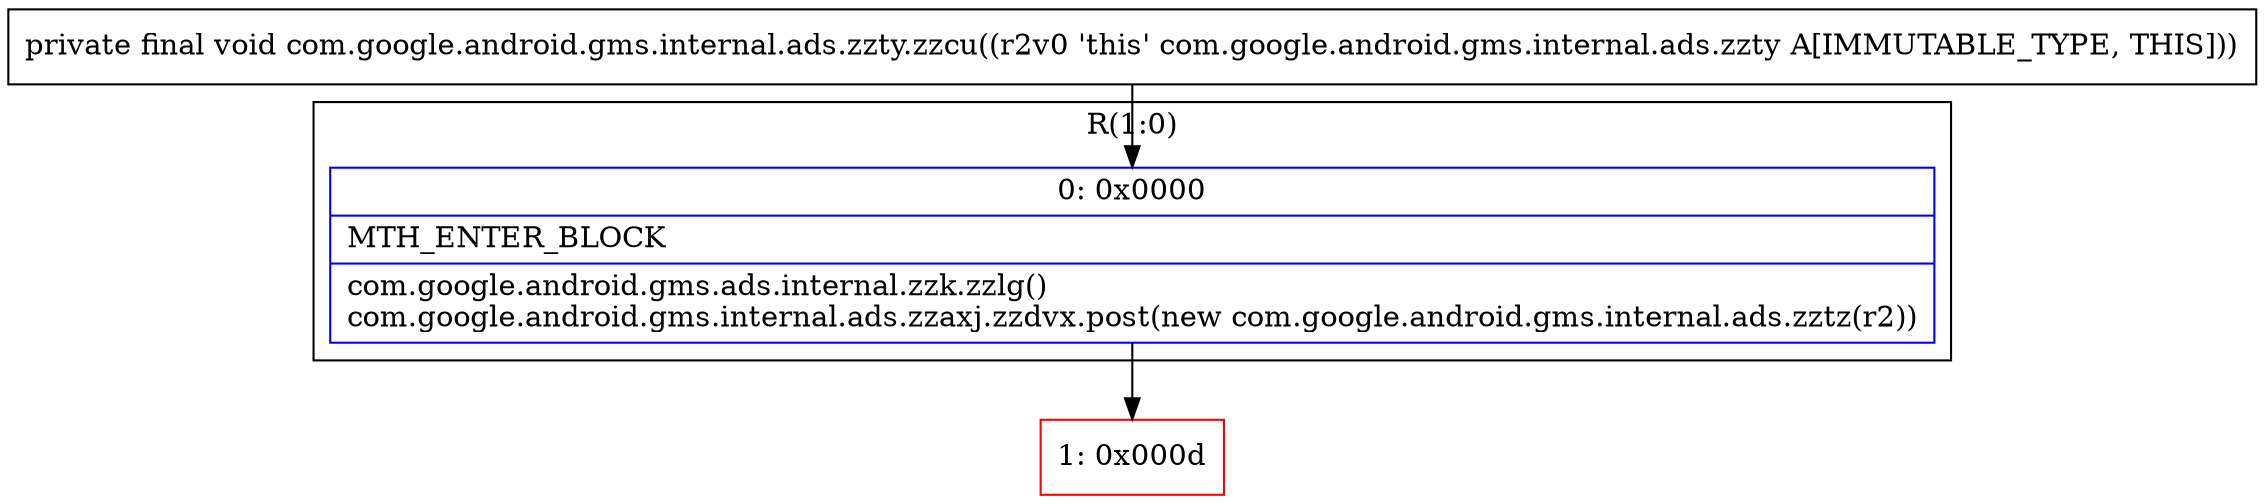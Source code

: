 digraph "CFG forcom.google.android.gms.internal.ads.zzty.zzcu()V" {
subgraph cluster_Region_787820913 {
label = "R(1:0)";
node [shape=record,color=blue];
Node_0 [shape=record,label="{0\:\ 0x0000|MTH_ENTER_BLOCK\l|com.google.android.gms.ads.internal.zzk.zzlg()\lcom.google.android.gms.internal.ads.zzaxj.zzdvx.post(new com.google.android.gms.internal.ads.zztz(r2))\l}"];
}
Node_1 [shape=record,color=red,label="{1\:\ 0x000d}"];
MethodNode[shape=record,label="{private final void com.google.android.gms.internal.ads.zzty.zzcu((r2v0 'this' com.google.android.gms.internal.ads.zzty A[IMMUTABLE_TYPE, THIS])) }"];
MethodNode -> Node_0;
Node_0 -> Node_1;
}

